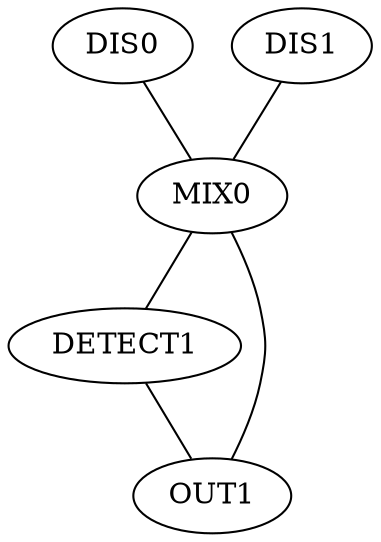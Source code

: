 graph "GRAPH3" {
1 [label="DIS0"]
2 [label="DIS1"]
0 [label="MIX0"]
3 [label="DETECT1"]
4 [label="OUT1"]
1 -- 0
2 -- 0
0 -- 3
3 -- 4
0 -- 4
}
